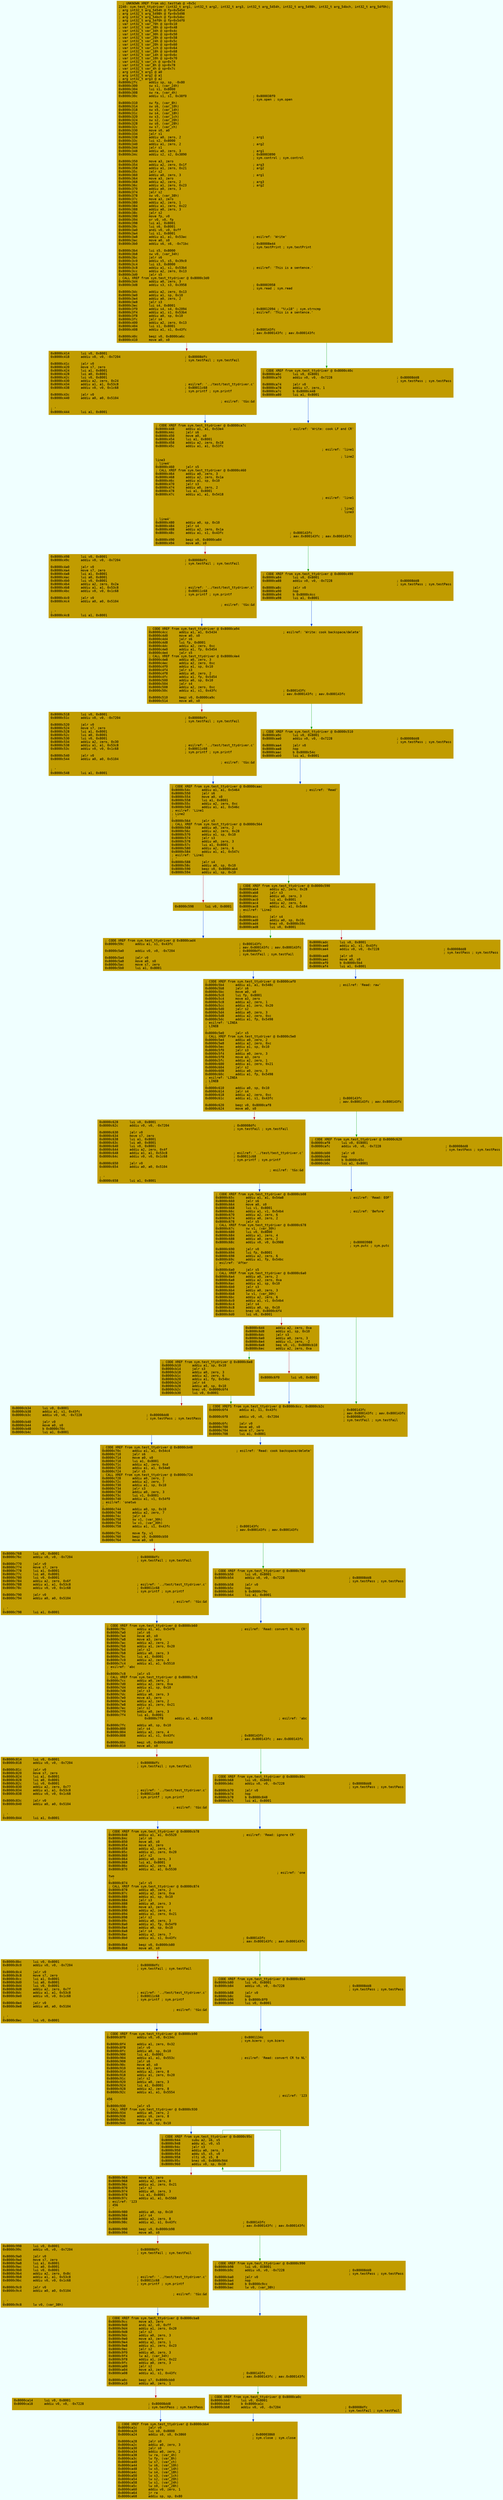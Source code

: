 digraph code {
	graph [bgcolor=azure fontsize=8 fontname="Courier" splines="ortho"];
	node [fillcolor=gray style=filled shape=box];
	edge [arrowhead="normal"];
	"0x8000c2fc" [URL="sym.test_ttydriver/0x8000c2fc", fillcolor="#c19c00",color="#c19c00", fontname="Courier",label="  ; UNKNOWN XREF from obj.testtab @ +0x5c\l2240: sym.test_ttydriver (int32_t arg1, int32_t arg2, int32_t arg3, int32_t arg_5454h, int32_t arg_5498h, int32_t arg_54bch, int32_t arg_54f0h);\l; arg int32_t arg_5454h @ fp+0x5454\l; arg int32_t arg_5498h @ fp+0x5498\l; arg int32_t arg_54bch @ fp+0x54bc\l; arg int32_t arg_54f0h @ fp+0x54f0\l; var int32_t var_70h @ sp+0x10\l; var int32_t var_38h @ sp+0x48\l; var int32_t var_34h @ sp+0x4c\l; var int32_t var_30h @ sp+0x50\l; var int32_t var_28h @ sp+0x58\l; var int32_t var_24h @ sp+0x5c\l; var int32_t var_20h @ sp+0x60\l; var int32_t var_1ch @ sp+0x64\l; var int32_t var_18h @ sp+0x68\l; var int32_t var_14h @ sp+0x6c\l; var int32_t var_10h @ sp+0x70\l; var int32_t var_ch @ sp+0x74\l; var int32_t var_8h @ sp+0x78\l; var int32_t var_4h @ sp+0x7c\l; arg int32_t arg1 @ a0\l; arg int32_t arg2 @ a1\l; arg int32_t arg3 @ a2\l0x8000c2fc      addiu sp, sp, -0x80\l0x8000c300      sw s1, (var_24h)\l0x8000c304      lui s1, 0x8000\l0x8000c308      sw ra, (var_4h)\l0x8000c30c      addiu s1, s1, 0x38f0                                   ; 0x800038f0\l                                                                       ; sym.open ; sym.open\l0x8000c310      sw fp, (var_8h)\l0x8000c314      sw s6, (var_10h)\l0x8000c318      sw s5, (var_14h)\l0x8000c31c      sw s4, (var_18h)\l0x8000c320      sw s3, (var_1ch)\l0x8000c324      sw s2, (var_20h)\l0x8000c328      sw s0, (var_28h)\l0x8000c32c      sw s7, (var_ch)\l0x8000c330      move s0, a0\l0x8000c334      jalr s1\l0x8000c338      addiu a0, zero, 2                                      ; arg1\l0x8000c33c      lui s2, 0x8000\l0x8000c340      addiu a1, zero, 2                                      ; arg2\l0x8000c344      jalr s1\l0x8000c348      addiu a0, zero, 3                                      ; arg1\l0x8000c34c      addiu s2, s2, 0x3890                                   ; 0x80003890\l                                                                       ; sym.control ; sym.control\l0x8000c350      move a3, zero\l0x8000c354      addiu a2, zero, 0x1f                                   ; arg3\l0x8000c358      addiu a1, zero, 0x21                                   ; arg2\l0x8000c35c      jalr s2\l0x8000c360      addiu a0, zero, 3                                      ; arg1\l0x8000c364      move a3, zero\l0x8000c368      addiu a2, zero, 2                                      ; arg3\l0x8000c36c      addiu a1, zero, 0x23                                   ; arg2\l0x8000c370      addiu a0, zero, 3\l0x8000c374      jalr s2\l0x8000c378      sw v0, (var_38h)\l0x8000c37c      move a3, zero\l0x8000c380      addiu a2, zero, 1\l0x8000c384      addiu a1, zero, 0x22\l0x8000c388      addiu a0, zero, 3\l0x8000c38c      jalr s2\l0x8000c390      move fp, v0\l0x8000c394      or v0, v0, fp\l0x8000c398      lui a1, 0x8001\l0x8000c39c      lui s6, 0x8001\l0x8000c3a0      andi v0, v0, 0xff\l0x8000c3a4      lui s1, 0x8001\l0x8000c3a8      addiu a1, a1, 0x53ac                                   ; esilref: 'Write'\l0x8000c3ac      move a0, s0\l0x8000c3b0      addiu s6, s6, -0x71bc                                  ; 0x80008e44\l                                                                       ; sym.testPrint ; sym.testPrint\l0x8000c3b4      lui s5, 0x8000\l0x8000c3b8      sw v0, (var_34h)\l0x8000c3bc      jalr s6\l0x8000c3c0      addiu s5, s5, 0x39c0\l0x8000c3c4      lui s3, 0x8000\l0x8000c3c8      addiu a1, s1, 0x53b4                                   ; esilref: 'This is a sentence.'\l0x8000c3cc      addiu a2, zero, 0x13\l0x8000c3d0      jalr s5\l; CALL XREF from sym.test_ttydriver @ 0x8000c3d0\l0x8000c3d4      addiu a0, zero, 3\l0x8000c3d8      addiu s3, s3, 0x3958                                   ; 0x80003958\l                                                                       ; sym.read ; sym.read\l0x8000c3dc      addiu a2, zero, 0x13\l0x8000c3e0      addiu a1, sp, 0x10\l0x8000c3e4      addiu a0, zero, 2\l0x8000c3e8      jalr s3\l0x8000c3ec      lui s4, 0x8001\l0x8000c3f0      addiu s4, s4, 0x2094                                   ; 0x80012094 ; \"%\\x18\" ; sym.strncmp\l0x8000c3f4      addiu a1, s1, 0x53b4                                   ; esilref: 'This is a sentence.'\l0x8000c3f8      addiu a0, sp, 0x10\l0x8000c3fc      jalr s4\l0x8000c400      addiu a2, zero, 0x13\l0x8000c404      lui s1, 0x8001\l0x8000c408      addiu a1, s1, 0x43fc                                   ; 0x800143fc\l                                                                       ; aav.0x800143fc ; aav.0x800143fc\l0x8000c40c      beqz v0, 0x8000ca6c\l0x8000c410      move a0, s0\l"]
	"0x8000c414" [URL="sym.test_ttydriver/0x8000c414", fillcolor="#c19c00",color="#c19c00", fontname="Courier",label="0x8000c414      lui v0, 0x8001\l0x8000c418      addiu v0, v0, -0x7204                                  ; 0x80008dfc\l                                                                       ; sym.testFail ; sym.testFail\l0x8000c41c      jalr v0\l0x8000c420      move s7, zero\l0x8000c424      lui a1, 0x8001\l0x8000c428      lui a0, 0x8001\l0x8000c42c      lui v0, 0x8001\l0x8000c430      addiu a2, zero, 0x24\l0x8000c434      addiu a1, a1, 0x53c8                                   ; esilref: '../test/test_ttydriver.c'\l0x8000c438      addiu v0, v0, 0x1c68                                   ; 0x80011c68\l                                                                       ; sym.printf ; sym.printf\l0x8000c43c      jalr v0\l0x8000c440      addiu a0, a0, 0x5104                                   \l; esilref: '\t&s:&d\r\l; '\l0x8000c444      lui a1, 0x8001\l"]
	"0x8000c448" [URL="sym.test_ttydriver/0x8000c448", fillcolor="#c19c00",color="#c19c00", fontname="Courier",label="; CODE XREF from sym.test_ttydriver @ 0x8000ca7c\l0x8000c448      addiu a1, a1, 0x53e4                                   ; esilref: 'Write: cook LF and CR'\l0x8000c44c      jalr s6\l0x8000c450      move a0, s0\l0x8000c454      lui a1, 0x8001\l0x8000c458      addiu a2, zero, 0x18\l0x8000c45c      addiu a1, a1, 0x53fc                                   \l; esilref: 'line1\r\l; line2\rline3\l; line4'\l0x8000c460      jalr s5\l; CALL XREF from sym.test_ttydriver @ 0x8000c460\l0x8000c464      addiu a0, zero, 3\l0x8000c468      addiu a2, zero, 0x1a\l0x8000c46c      addiu a1, sp, 0x10\l0x8000c470      jalr s3\l0x8000c474      addiu a0, zero, 2\l0x8000c478      lui a1, 0x8001\l0x8000c47c      addiu a1, a1, 0x5418                                   \l; esilref: 'line1\r\r\l; line2\rline3\r\l; line4'\l0x8000c480      addiu a0, sp, 0x10\l0x8000c484      jalr s4\l0x8000c488      addiu a2, zero, 0x1a\l0x8000c48c      addiu a1, s1, 0x43fc                                   ; 0x800143fc\l                                                                       ; aav.0x800143fc ; aav.0x800143fc\l0x8000c490      beqz v0, 0x8000ca84\l0x8000c494      move a0, s0\l"]
	"0x8000c498" [URL="sym.test_ttydriver/0x8000c498", fillcolor="#c19c00",color="#c19c00", fontname="Courier",label="0x8000c498      lui v0, 0x8001\l0x8000c49c      addiu v0, v0, -0x7204                                  ; 0x80008dfc\l                                                                       ; sym.testFail ; sym.testFail\l0x8000c4a0      jalr v0\l0x8000c4a4      move s7, zero\l0x8000c4a8      lui a1, 0x8001\l0x8000c4ac      lui a0, 0x8001\l0x8000c4b0      lui v0, 0x8001\l0x8000c4b4      addiu a2, zero, 0x2a\l0x8000c4b8      addiu a1, a1, 0x53c8                                   ; esilref: '../test/test_ttydriver.c'\l0x8000c4bc      addiu v0, v0, 0x1c68                                   ; 0x80011c68\l                                                                       ; sym.printf ; sym.printf\l0x8000c4c0      jalr v0\l0x8000c4c4      addiu a0, a0, 0x5104                                   \l; esilref: '\t&s:&d\r\l; '\l0x8000c4c8      lui a1, 0x8001\l"]
	"0x8000c4cc" [URL="sym.test_ttydriver/0x8000c4cc", fillcolor="#c19c00",color="#c19c00", fontname="Courier",label="; CODE XREF from sym.test_ttydriver @ 0x8000ca94\l0x8000c4cc      addiu a1, a1, 0x5434                                   ; esilref: 'Write: cook backspace/delete'\l0x8000c4d0      move a0, s0\l0x8000c4d4      jalr s6\l0x8000c4d8      lui fp, 0x8001\l0x8000c4dc      addiu a2, zero, 0xc\l0x8000c4e0      addiu a1, fp, 0x5454\l0x8000c4e4      jalr s5\l; CALL XREF from sym.test_ttydriver @ 0x8000c4e4\l0x8000c4e8      addiu a0, zero, 3\l0x8000c4ec      addiu a2, zero, 0xc\l0x8000c4f0      addiu a1, sp, 0x10\l0x8000c4f4      jalr s3\l0x8000c4f8      addiu a0, zero, 2\l0x8000c4fc      addiu a1, fp, 0x5454\l0x8000c500      addiu a0, sp, 0x10\l0x8000c504      jalr s4\l0x8000c508      addiu a2, zero, 0xc\l0x8000c50c      addiu a1, s1, 0x43fc                                   ; 0x800143fc\l                                                                       ; aav.0x800143fc ; aav.0x800143fc\l0x8000c510      beqz v0, 0x8000ca9c\l0x8000c514      move a0, s0\l"]
	"0x8000c518" [URL="sym.test_ttydriver/0x8000c518", fillcolor="#c19c00",color="#c19c00", fontname="Courier",label="0x8000c518      lui v0, 0x8001\l0x8000c51c      addiu v0, v0, -0x7204                                  ; 0x80008dfc\l                                                                       ; sym.testFail ; sym.testFail\l0x8000c520      jalr v0\l0x8000c524      move s7, zero\l0x8000c528      lui a1, 0x8001\l0x8000c52c      lui a0, 0x8001\l0x8000c530      lui v0, 0x8001\l0x8000c534      addiu a2, zero, 0x30\l0x8000c538      addiu a1, a1, 0x53c8                                   ; esilref: '../test/test_ttydriver.c'\l0x8000c53c      addiu v0, v0, 0x1c68                                   ; 0x80011c68\l                                                                       ; sym.printf ; sym.printf\l0x8000c540      jalr v0\l0x8000c544      addiu a0, a0, 0x5104                                   \l; esilref: '\t&s:&d\r\l; '\l0x8000c548      lui a1, 0x8001\l"]
	"0x8000c54c" [URL="sym.test_ttydriver/0x8000c54c", fillcolor="#c19c00",color="#c19c00", fontname="Courier",label="; CODE XREF from sym.test_ttydriver @ 0x8000caac\l0x8000c54c      addiu a1, a1, 0x5464                                   ; esilref: 'Read'\l0x8000c550      jalr s6\l0x8000c554      move a0, s0\l0x8000c558      lui a1, 0x8001\l0x8000c55c      addiu a2, zero, 0xc\l0x8000c560      addiu a1, a1, 0x546c                                   \l; esilref: 'Line1\l; Line2\l; '\l0x8000c564      jalr s5\l; CALL XREF from sym.test_ttydriver @ 0x8000c564\l0x8000c568      addiu a0, zero, 2\l0x8000c56c      addiu a2, zero, 0x28\l0x8000c570      addiu a1, sp, 0x10\l0x8000c574      jalr s3\l0x8000c578      addiu a0, zero, 3\l0x8000c57c      lui a1, 0x8001\l0x8000c580      addiu a2, zero, 6\l0x8000c584      addiu a1, a1, 0x547c                                   \l; esilref: 'Line1\l; '\l0x8000c588      jalr s4\l0x8000c58c      addiu a0, sp, 0x10\l0x8000c590      beqz v0, 0x8000cab4\l0x8000c594      addiu a1, sp, 0x10\l"]
	"0x8000c598" [URL="sym.test_ttydriver/0x8000c598", fillcolor="#c19c00",color="#c19c00", fontname="Courier",label="0x8000c598      lui v0, 0x8001\l"]
	"0x8000c59c" [URL="sym.test_ttydriver/0x8000c59c", fillcolor="#c19c00",color="#c19c00", fontname="Courier",label="; CODE XREF from sym.test_ttydriver @ 0x8000cad4\l0x8000c59c      addiu a1, s1, 0x43fc                                   ; 0x800143fc\l                                                                       ; aav.0x800143fc ; aav.0x800143fc\l0x8000c5a0      addiu v0, v0, -0x7204                                  ; 0x80008dfc\l                                                                       ; sym.testFail ; sym.testFail\l0x8000c5a4      jalr v0\l0x8000c5a8      move a0, s0\l0x8000c5ac      move s7, zero\l0x8000c5b0      lui a1, 0x8001\l"]
	"0x8000c5b4" [URL="sym.test_ttydriver/0x8000c5b4", fillcolor="#c19c00",color="#c19c00", fontname="Courier",label="; CODE XREF from sym.test_ttydriver @ 0x8000caf0\l0x8000c5b4      addiu a1, a1, 0x548c                                   ; esilref: 'Read: raw'\l0x8000c5b8      jalr s6\l0x8000c5bc      move a0, s0\l0x8000c5c0      lui fp, 0x8001\l0x8000c5c4      move a3, zero\l0x8000c5c8      addiu a2, zero, 1\l0x8000c5cc      addiu a1, zero, 0x20\l0x8000c5d0      jalr s2\l0x8000c5d4      addiu a0, zero, 3\l0x8000c5d8      addiu a2, zero, 0xc\l0x8000c5dc      addiu a1, fp, 0x5498                                   \l; esilref: 'LINEA\l; LINEB\l; '\l0x8000c5e0      jalr s5\l; CALL XREF from sym.test_ttydriver @ 0x8000c5e0\l0x8000c5e4      addiu a0, zero, 2\l0x8000c5e8      addiu a2, zero, 0xc\l0x8000c5ec      addiu a1, sp, 0x10\l0x8000c5f0      jalr s3\l0x8000c5f4      addiu a0, zero, 3\l0x8000c5f8      move a3, zero\l0x8000c5fc      addiu a2, zero, 1\l0x8000c600      addiu a1, zero, 0x21\l0x8000c604      jalr s2\l0x8000c608      addiu a0, zero, 3\l0x8000c60c      addiu a1, fp, 0x5498                                   \l; esilref: 'LINEA\l; LINEB\l; '\l0x8000c610      addiu a0, sp, 0x10\l0x8000c614      jalr s4\l0x8000c618      addiu a2, zero, 0xc\l0x8000c61c      addiu a1, s1, 0x43fc                                   ; 0x800143fc\l                                                                       ; aav.0x800143fc ; aav.0x800143fc\l0x8000c620      beqz v0, 0x8000caf8\l0x8000c624      move a0, s0\l"]
	"0x8000c628" [URL="sym.test_ttydriver/0x8000c628", fillcolor="#c19c00",color="#c19c00", fontname="Courier",label="0x8000c628      lui v0, 0x8001\l0x8000c62c      addiu v0, v0, -0x7204                                  ; 0x80008dfc\l                                                                       ; sym.testFail ; sym.testFail\l0x8000c630      jalr v0\l0x8000c634      move s7, zero\l0x8000c638      lui a1, 0x8001\l0x8000c63c      lui a0, 0x8001\l0x8000c640      lui v0, 0x8001\l0x8000c644      addiu a2, zero, 0x4f\l0x8000c648      addiu a1, a1, 0x53c8                                   ; esilref: '../test/test_ttydriver.c'\l0x8000c64c      addiu v0, v0, 0x1c68                                   ; 0x80011c68\l                                                                       ; sym.printf ; sym.printf\l0x8000c650      jalr v0\l0x8000c654      addiu a0, a0, 0x5104                                   \l; esilref: '\t&s:&d\r\l; '\l0x8000c658      lui a1, 0x8001\l"]
	"0x8000c65c" [URL="sym.test_ttydriver/0x8000c65c", fillcolor="#c19c00",color="#c19c00", fontname="Courier",label="; CODE XREF from sym.test_ttydriver @ 0x8000cb08\l0x8000c65c      addiu a1, a1, 0x54a8                                   ; esilref: 'Read: EOF'\l0x8000c660      jalr s6\l0x8000c664      move a0, s0\l0x8000c668      lui v1, 0x8001\l0x8000c66c      addiu a1, v1, 0x54b4                                   ; esilref: 'Before'\l0x8000c670      addiu a2, zero, 6\l0x8000c674      addiu a0, zero, 2\l0x8000c678      jalr s5\l; CALL XREF from sym.test_ttydriver @ 0x8000c678\l0x8000c67c      sw v1, (var_30h)\l0x8000c680      lui v0, 0x8000\l0x8000c684      addiu a1, zero, 4\l0x8000c688      addiu a0, zero, 2\l0x8000c68c      addiu v0, v0, 0x3988                                   ; 0x80003988\l                                                                       ; sym.putc ; sym.putc\l0x8000c690      jalr v0\l0x8000c694      lui fp, 0x8001\l0x8000c698      addiu a2, zero, 6\l0x8000c69c      addiu a1, fp, 0x54bc                                   \l; esilref: 'After\l; '\l0x8000c6a0      jalr s5\l; CALL XREF from sym.test_ttydriver @ 0x8000c6a0\l0x8000c6a4      addiu a0, zero, 2\l0x8000c6a8      addiu a2, zero, 0xa\l0x8000c6ac      addiu a1, sp, 0x10\l0x8000c6b0      jalr s3\l0x8000c6b4      addiu a0, zero, 3\l0x8000c6b8      lw v1, (var_30h)\l0x8000c6bc      addiu a2, zero, 6\l0x8000c6c0      addiu a1, v1, 0x54b4\l0x8000c6c4      jalr s4\l0x8000c6c8      addiu a0, sp, 0x10\l0x8000c6cc      bnez v0, 0x8000c6f4\l0x8000c6d0      lui v0, 0x8001\l"]
	"0x8000c6d4" [URL="sym.test_ttydriver/0x8000c6d4", fillcolor="#c19c00",color="#c19c00", fontname="Courier",label="0x8000c6d4      addiu a2, zero, 0xa\l0x8000c6d8      addiu a1, sp, 0x10\l0x8000c6dc      jalr s3\l0x8000c6e0      addiu a0, zero, 3\l0x8000c6e4      addiu v1, zero, -2\l0x8000c6e8      beq v0, v1, 0x8000cb10\l0x8000c6ec      addiu a2, zero, 0xa\l"]
	"0x8000c6f0" [URL="sym.test_ttydriver/0x8000c6f0", fillcolor="#c19c00",color="#c19c00", fontname="Courier",label="0x8000c6f0      lui v0, 0x8001\l"]
	"0x8000c6f4" [URL="sym.test_ttydriver/0x8000c6f4", fillcolor="#c19c00",color="#c19c00", fontname="Courier",label="; CODE XREFS from sym.test_ttydriver @ 0x8000c6cc, 0x8000cb2c\l0x8000c6f4      addiu a1, s1, 0x43fc                                   ; 0x800143fc\l                                                                       ; aav.0x800143fc ; aav.0x800143fc\l0x8000c6f8      addiu v0, v0, -0x7204                                  ; 0x80008dfc\l                                                                       ; sym.testFail ; sym.testFail\l0x8000c6fc      jalr v0\l0x8000c700      move a0, s0\l0x8000c704      move s7, zero\l0x8000c708      lui a1, 0x8001\l"]
	"0x8000c70c" [URL="sym.test_ttydriver/0x8000c70c", fillcolor="#c19c00",color="#c19c00", fontname="Courier",label="; CODE XREF from sym.test_ttydriver @ 0x8000cb48\l0x8000c70c      addiu a1, a1, 0x54c4                                   ; esilref: 'Read: cook backspace/delete'\l0x8000c710      jalr s6\l0x8000c714      move a0, s0\l0x8000c718      lui a1, 0x8001\l0x8000c71c      addiu a2, zero, 0xd\l0x8000c720      addiu a1, a1, 0x54e0\l0x8000c724      jalr s5\l; CALL XREF from sym.test_ttydriver @ 0x8000c724\l0x8000c728      addiu a0, zero, 2\l0x8000c72c      addiu a2, zero, 7\l0x8000c730      addiu a1, sp, 0x10\l0x8000c734      jalr s3\l0x8000c738      addiu a0, zero, 3\l0x8000c73c      lui v1, 0x8001\l0x8000c740      addiu a1, v1, 0x54f0                                   \l; esilref: 'onetwo\l; '\l0x8000c744      addiu a0, sp, 0x10\l0x8000c748      addiu a2, zero, 7\l0x8000c74c      jalr s4\l0x8000c750      sw v1, (var_30h)\l0x8000c754      lw v1, (var_30h)\l0x8000c758      addiu a1, s1, 0x43fc                                   ; 0x800143fc\l                                                                       ; aav.0x800143fc ; aav.0x800143fc\l0x8000c75c      move fp, v1\l0x8000c760      beqz v0, 0x8000cb50\l0x8000c764      move a0, s0\l"]
	"0x8000c768" [URL="sym.test_ttydriver/0x8000c768", fillcolor="#c19c00",color="#c19c00", fontname="Courier",label="0x8000c768      lui v0, 0x8001\l0x8000c76c      addiu v0, v0, -0x7204                                  ; 0x80008dfc\l                                                                       ; sym.testFail ; sym.testFail\l0x8000c770      jalr v0\l0x8000c774      move s7, zero\l0x8000c778      lui a1, 0x8001\l0x8000c77c      lui a0, 0x8001\l0x8000c780      lui v0, 0x8001\l0x8000c784      addiu a2, zero, 0x6f\l0x8000c788      addiu a1, a1, 0x53c8                                   ; esilref: '../test/test_ttydriver.c'\l0x8000c78c      addiu v0, v0, 0x1c68                                   ; 0x80011c68\l                                                                       ; sym.printf ; sym.printf\l0x8000c790      jalr v0\l0x8000c794      addiu a0, a0, 0x5104                                   \l; esilref: '\t&s:&d\r\l; '\l0x8000c798      lui a1, 0x8001\l"]
	"0x8000c79c" [URL="sym.test_ttydriver/0x8000c79c", fillcolor="#c19c00",color="#c19c00", fontname="Courier",label="; CODE XREF from sym.test_ttydriver @ 0x8000cb60\l0x8000c79c      addiu a1, a1, 0x54f8                                   ; esilref: 'Read: convert NL to CR'\l0x8000c7a0      jalr s6\l0x8000c7a4      move a0, s0\l0x8000c7a8      move a3, zero\l0x8000c7ac      addiu a2, zero, 2\l0x8000c7b0      addiu a1, zero, 0x20\l0x8000c7b4      jalr s2\l0x8000c7b8      addiu a0, zero, 3\l0x8000c7bc      lui a1, 0x8001\l0x8000c7c0      addiu a2, zero, 4\l0x8000c7c4      addiu a1, a1, 0x5510                                   \l; esilref: 'abc\l; '\l0x8000c7c8      jalr s5\l; CALL XREF from sym.test_ttydriver @ 0x8000c7c8\l0x8000c7cc      addiu a0, zero, 2\l0x8000c7d0      addiu a2, zero, 0xa\l0x8000c7d4      addiu a1, sp, 0x10\l0x8000c7d8      jalr s3\l0x8000c7dc      addiu a0, zero, 3\l0x8000c7e0      move a3, zero\l0x8000c7e4      addiu a2, zero, 2\l0x8000c7e8      addiu a1, zero, 0x21\l0x8000c7ec      jalr s2\l0x8000c7f0      addiu a0, zero, 3\l0x8000c7f4      lui a1, 0x8001\l0x8000c7f8      addiu a1, a1, 0x5518                                   ; esilref: 'abc\r'\l0x8000c7fc      addiu a0, sp, 0x10\l0x8000c800      jalr s4\l0x8000c804      addiu a2, zero, 4\l0x8000c808      addiu a1, s1, 0x43fc                                   ; 0x800143fc\l                                                                       ; aav.0x800143fc ; aav.0x800143fc\l0x8000c80c      beqz v0, 0x8000cb68\l0x8000c810      move a0, s0\l"]
	"0x8000c814" [URL="sym.test_ttydriver/0x8000c814", fillcolor="#c19c00",color="#c19c00", fontname="Courier",label="0x8000c814      lui v0, 0x8001\l0x8000c818      addiu v0, v0, -0x7204                                  ; 0x80008dfc\l                                                                       ; sym.testFail ; sym.testFail\l0x8000c81c      jalr v0\l0x8000c820      move s7, zero\l0x8000c824      lui a1, 0x8001\l0x8000c828      lui a0, 0x8001\l0x8000c82c      lui v0, 0x8001\l0x8000c830      addiu a2, zero, 0x77\l0x8000c834      addiu a1, a1, 0x53c8                                   ; esilref: '../test/test_ttydriver.c'\l0x8000c838      addiu v0, v0, 0x1c68                                   ; 0x80011c68\l                                                                       ; sym.printf ; sym.printf\l0x8000c83c      jalr v0\l0x8000c840      addiu a0, a0, 0x5104                                   \l; esilref: '\t&s:&d\r\l; '\l0x8000c844      lui a1, 0x8001\l"]
	"0x8000c848" [URL="sym.test_ttydriver/0x8000c848", fillcolor="#c19c00",color="#c19c00", fontname="Courier",label="; CODE XREF from sym.test_ttydriver @ 0x8000cb78\l0x8000c848      addiu a1, a1, 0x5520                                   ; esilref: 'Read: ignore CR'\l0x8000c84c      jalr s6\l0x8000c850      move a0, s0\l0x8000c854      move a3, zero\l0x8000c858      addiu a2, zero, 4\l0x8000c85c      addiu a1, zero, 0x20\l0x8000c860      jalr s2\l0x8000c864      addiu a0, zero, 3\l0x8000c868      lui a1, 0x8001\l0x8000c86c      addiu a2, zero, 8\l0x8000c870      addiu a1, a1, 0x5530                                   \l; esilref: 'one\rtwo\l; '\l0x8000c874      jalr s5\l; CALL XREF from sym.test_ttydriver @ 0x8000c874\l0x8000c878      addiu a0, zero, 2\l0x8000c87c      addiu a2, zero, 0xa\l0x8000c880      addiu a1, sp, 0x10\l0x8000c884      jalr s3\l0x8000c888      addiu a0, zero, 3\l0x8000c88c      move a3, zero\l0x8000c890      addiu a2, zero, 4\l0x8000c894      addiu a1, zero, 0x21\l0x8000c898      jalr s2\l0x8000c89c      addiu a0, zero, 3\l0x8000c8a0      addiu a1, fp, 0x54f0\l0x8000c8a4      addiu a0, sp, 0x10\l0x8000c8a8      jalr s4\l0x8000c8ac      addiu a2, zero, 7\l0x8000c8b0      addiu a1, s1, 0x43fc                                   ; 0x800143fc\l                                                                       ; aav.0x800143fc ; aav.0x800143fc\l0x8000c8b4      beqz v0, 0x8000cb80\l0x8000c8b8      move a0, s0\l"]
	"0x8000c8bc" [URL="sym.test_ttydriver/0x8000c8bc", fillcolor="#c19c00",color="#c19c00", fontname="Courier",label="0x8000c8bc      lui v0, 0x8001\l0x8000c8c0      addiu v0, v0, -0x7204                                  ; 0x80008dfc\l                                                                       ; sym.testFail ; sym.testFail\l0x8000c8c4      jalr v0\l0x8000c8c8      move s7, zero\l0x8000c8cc      lui a1, 0x8001\l0x8000c8d0      lui a0, 0x8001\l0x8000c8d4      lui v0, 0x8001\l0x8000c8d8      addiu a2, zero, 0x7f\l0x8000c8dc      addiu a1, a1, 0x53c8                                   ; esilref: '../test/test_ttydriver.c'\l0x8000c8e0      addiu v0, v0, 0x1c68                                   ; 0x80011c68\l                                                                       ; sym.printf ; sym.printf\l0x8000c8e4      jalr v0\l0x8000c8e8      addiu a0, a0, 0x5104                                   \l; esilref: '\t&s:&d\r\l; '\l0x8000c8ec      lui v0, 0x8001\l"]
	"0x8000c8f0" [URL="sym.test_ttydriver/0x8000c8f0", fillcolor="#c19c00",color="#c19c00", fontname="Courier",label="; CODE XREF from sym.test_ttydriver @ 0x8000cb90\l0x8000c8f0      addiu v0, v0, 0x134c                                   ; 0x8001134c\l                                                                       ; sym.bzero ; sym.bzero\l0x8000c8f4      addiu a1, zero, 0x32\l0x8000c8f8      jalr v0\l0x8000c8fc      addiu a0, sp, 0x10\l0x8000c900      lui a1, 0x8001\l0x8000c904      addiu a1, a1, 0x553c                                   ; esilref: 'Read: convert CR to NL'\l0x8000c908      jalr s6\l0x8000c90c      move a0, s0\l0x8000c910      move a3, zero\l0x8000c914      addiu a2, zero, 8\l0x8000c918      addiu a1, zero, 0x20\l0x8000c91c      jalr s2\l0x8000c920      addiu a0, zero, 3\l0x8000c924      lui a1, 0x8001\l0x8000c928      addiu a2, zero, 8\l0x8000c92c      addiu a1, a1, 0x5554                                   \l; esilref: '123\r456\l; '\l0x8000c930      jalr s5\l; CALL XREF from sym.test_ttydriver @ 0x8000c930\l0x8000c934      addiu a0, zero, 2\l0x8000c938      addiu s6, zero, 8\l0x8000c93c      move s5, zero\l0x8000c940      addiu v0, sp, 0x10\l"]
	"0x8000c944" [URL="sym.test_ttydriver/0x8000c944", fillcolor="#c19c00",color="#c19c00", fontname="Courier",label="; CODE XREF from sym.test_ttydriver @ 0x8000c95c\l0x8000c944      subu a2, s6, s5\l0x8000c948      addu a1, v0, s5\l0x8000c94c      jalr s3\l0x8000c950      addiu a0, zero, 3\l0x8000c954      addu s5, s5, v0\l0x8000c958      slti v0, s5, 8\l0x8000c95c      bnez v0, 0x8000c944\l0x8000c960      addiu v0, sp, 0x10\l"]
	"0x8000c964" [URL="sym.test_ttydriver/0x8000c964", fillcolor="#c19c00",color="#c19c00", fontname="Courier",label="0x8000c964      move a3, zero\l0x8000c968      addiu a2, zero, 8\l0x8000c96c      addiu a1, zero, 0x21\l0x8000c970      jalr s2\l0x8000c974      addiu a0, zero, 3\l0x8000c978      lui a1, 0x8001\l0x8000c97c      addiu a1, a1, 0x5560                                   \l; esilref: '123\l; 456\l; '\l0x8000c980      addiu a0, sp, 0x10\l0x8000c984      jalr s4\l0x8000c988      addiu a2, zero, 8\l0x8000c98c      addiu a1, s1, 0x43fc                                   ; 0x800143fc\l                                                                       ; aav.0x800143fc ; aav.0x800143fc\l0x8000c990      beqz v0, 0x8000cb98\l0x8000c994      move a0, s0\l"]
	"0x8000c998" [URL="sym.test_ttydriver/0x8000c998", fillcolor="#c19c00",color="#c19c00", fontname="Courier",label="0x8000c998      lui v0, 0x8001\l0x8000c99c      addiu v0, v0, -0x7204                                  ; 0x80008dfc\l                                                                       ; sym.testFail ; sym.testFail\l0x8000c9a0      jalr v0\l0x8000c9a4      move s7, zero\l0x8000c9a8      lui a1, 0x8001\l0x8000c9ac      lui a0, 0x8001\l0x8000c9b0      lui v0, 0x8001\l0x8000c9b4      addiu a2, zero, 0x8c\l0x8000c9b8      addiu a1, a1, 0x53c8                                   ; esilref: '../test/test_ttydriver.c'\l0x8000c9bc      addiu v0, v0, 0x1c68                                   ; 0x80011c68\l                                                                       ; sym.printf ; sym.printf\l0x8000c9c0      jalr v0\l0x8000c9c4      addiu a0, a0, 0x5104                                   \l; esilref: '\t&s:&d\r\l; '\l0x8000c9c8      lw v0, (var_38h)\l"]
	"0x8000c9cc" [URL="sym.test_ttydriver/0x8000c9cc", fillcolor="#c19c00",color="#c19c00", fontname="Courier",label="; CODE XREF from sym.test_ttydriver @ 0x8000cba8\l0x8000c9cc      move a3, zero\l0x8000c9d0      andi a2, v0, 0xff\l0x8000c9d4      addiu a1, zero, 0x20\l0x8000c9d8      jalr s2\l0x8000c9dc      addiu a0, zero, 3\l0x8000c9e0      move a3, zero\l0x8000c9e4      addiu a2, zero, 1\l0x8000c9e8      addiu a1, zero, 0x23\l0x8000c9ec      jalr s2\l0x8000c9f0      addiu a0, zero, 3\l0x8000c9f4      lw a2, (var_34h)\l0x8000c9f8      addiu a1, zero, 0x22\l0x8000c9fc      addiu a0, zero, 3\l0x8000ca00      jalr s2\l0x8000ca04      move a3, zero\l0x8000ca08      addiu a1, s1, 0x43fc                                   ; 0x800143fc\l                                                                       ; aav.0x800143fc ; aav.0x800143fc\l0x8000ca0c      beqz s7, 0x8000cbb0\l0x8000ca10      addiu a0, zero, 1\l"]
	"0x8000ca14" [URL="sym.test_ttydriver/0x8000ca14", fillcolor="#c19c00",color="#c19c00", fontname="Courier",label="0x8000ca14      lui v0, 0x8001\l0x8000ca18      addiu v0, v0, -0x7228                                  ; 0x80008dd8\l                                                                       ; sym.testPass ; sym.testPass\l"]
	"0x8000ca1c" [URL="sym.test_ttydriver/0x8000ca1c", fillcolor="#c19c00",color="#c19c00", fontname="Courier",label="; CODE XREF from sym.test_ttydriver @ 0x8000cbb4\l0x8000ca1c      jalr v0\l0x8000ca20      lui s0, 0x8000\l0x8000ca24      addiu s0, s0, 0x3860                                   ; 0x80003860\l                                                                       ; sym.close ; sym.close\l0x8000ca28      jalr s0\l0x8000ca2c      addiu a0, zero, 3\l0x8000ca30      jalr s0\l0x8000ca34      addiu a0, zero, 2\l0x8000ca38      lw ra, (var_4h)\l0x8000ca3c      lw fp, (var_8h)\l0x8000ca40      lw s7, (var_ch)\l0x8000ca44      lw s6, (var_10h)\l0x8000ca48      lw s5, (var_14h)\l0x8000ca4c      lw s4, (var_18h)\l0x8000ca50      lw s3, (var_1ch)\l0x8000ca54      lw s2, (var_20h)\l0x8000ca58      lw s1, (var_24h)\l0x8000ca5c      lw s0, (var_28h)\l0x8000ca60      addiu v0, zero, 1\l0x8000ca64      jr ra\l0x8000ca68      addiu sp, sp, 0x80\l"]
	"0x8000ca6c" [URL="sym.test_ttydriver/0x8000ca6c", fillcolor="#c19c00",color="#c19c00", fontname="Courier",label="; CODE XREF from sym.test_ttydriver @ 0x8000c40c\l0x8000ca6c      lui v0, 0x8001\l0x8000ca70      addiu v0, v0, -0x7228                                  ; 0x80008dd8\l                                                                       ; sym.testPass ; sym.testPass\l0x8000ca74      jalr v0\l0x8000ca78      addiu s7, zero, 1\l0x8000ca7c      b 0x8000c448\l0x8000ca80      lui a1, 0x8001\l"]
	"0x8000ca84" [URL="sym.test_ttydriver/0x8000ca84", fillcolor="#c19c00",color="#c19c00", fontname="Courier",label="; CODE XREF from sym.test_ttydriver @ 0x8000c490\l0x8000ca84      lui v0, 0x8001\l0x8000ca88      addiu v0, v0, -0x7228                                  ; 0x80008dd8\l                                                                       ; sym.testPass ; sym.testPass\l0x8000ca8c      jalr v0\l0x8000ca90      nop\l0x8000ca94      b 0x8000c4cc\l0x8000ca98      lui a1, 0x8001\l"]
	"0x8000ca9c" [URL="sym.test_ttydriver/0x8000ca9c", fillcolor="#c19c00",color="#c19c00", fontname="Courier",label="; CODE XREF from sym.test_ttydriver @ 0x8000c510\l0x8000ca9c      lui v0, 0x8001\l0x8000caa0      addiu v0, v0, -0x7228                                  ; 0x80008dd8\l                                                                       ; sym.testPass ; sym.testPass\l0x8000caa4      jalr v0\l0x8000caa8      nop\l0x8000caac      b 0x8000c54c\l0x8000cab0      lui a1, 0x8001\l"]
	"0x8000cab4" [URL="sym.test_ttydriver/0x8000cab4", fillcolor="#c19c00",color="#c19c00", fontname="Courier",label="; CODE XREF from sym.test_ttydriver @ 0x8000c590\l0x8000cab4      addiu a2, zero, 0x28\l0x8000cab8      jalr s3\l0x8000cabc      addiu a0, zero, 3\l0x8000cac0      lui a1, 0x8001\l0x8000cac4      addiu a2, zero, 6\l0x8000cac8      addiu a1, a1, 0x5484                                   \l; esilref: 'Line2\l; '\l0x8000cacc      jalr s4\l0x8000cad0      addiu a0, sp, 0x10\l0x8000cad4      bnez v0, 0x8000c59c\l0x8000cad8      lui v0, 0x8001\l"]
	"0x8000cadc" [URL="sym.test_ttydriver/0x8000cadc", fillcolor="#c19c00",color="#c19c00", fontname="Courier",label="0x8000cadc      lui v0, 0x8001\l0x8000cae0      addiu a1, s1, 0x43fc\l0x8000cae4      addiu v0, v0, -0x7228                                  ; 0x80008dd8\l                                                                       ; sym.testPass ; sym.testPass\l0x8000cae8      jalr v0\l0x8000caec      move a0, s0\l0x8000caf0      b 0x8000c5b4\l0x8000caf4      lui a1, 0x8001\l"]
	"0x8000caf8" [URL="sym.test_ttydriver/0x8000caf8", fillcolor="#c19c00",color="#c19c00", fontname="Courier",label="; CODE XREF from sym.test_ttydriver @ 0x8000c620\l0x8000caf8      lui v0, 0x8001\l0x8000cafc      addiu v0, v0, -0x7228                                  ; 0x80008dd8\l                                                                       ; sym.testPass ; sym.testPass\l0x8000cb00      jalr v0\l0x8000cb04      nop\l0x8000cb08      b 0x8000c65c\l0x8000cb0c      lui a1, 0x8001\l"]
	"0x8000cb10" [URL="sym.test_ttydriver/0x8000cb10", fillcolor="#c19c00",color="#c19c00", fontname="Courier",label="; CODE XREF from sym.test_ttydriver @ 0x8000c6e8\l0x8000cb10      addiu a1, sp, 0x10\l0x8000cb14      jalr s3\l0x8000cb18      addiu a0, zero, 3\l0x8000cb1c      addiu a2, zero, 6\l0x8000cb20      addiu a1, fp, 0x54bc\l0x8000cb24      jalr s4\l0x8000cb28      addiu a0, sp, 0x10\l0x8000cb2c      bnez v0, 0x8000c6f4\l0x8000cb30      lui v0, 0x8001\l"]
	"0x8000cb34" [URL="sym.test_ttydriver/0x8000cb34", fillcolor="#c19c00",color="#c19c00", fontname="Courier",label="0x8000cb34      lui v0, 0x8001\l0x8000cb38      addiu a1, s1, 0x43fc\l0x8000cb3c      addiu v0, v0, -0x7228                                  ; 0x80008dd8\l                                                                       ; sym.testPass ; sym.testPass\l0x8000cb40      jalr v0\l0x8000cb44      move a0, s0\l0x8000cb48      b 0x8000c70c\l0x8000cb4c      lui a1, 0x8001\l"]
	"0x8000cb50" [URL="sym.test_ttydriver/0x8000cb50", fillcolor="#c19c00",color="#c19c00", fontname="Courier",label="; CODE XREF from sym.test_ttydriver @ 0x8000c760\l0x8000cb50      lui v0, 0x8001\l0x8000cb54      addiu v0, v0, -0x7228                                  ; 0x80008dd8\l                                                                       ; sym.testPass ; sym.testPass\l0x8000cb58      jalr v0\l0x8000cb5c      nop\l0x8000cb60      b 0x8000c79c\l0x8000cb64      lui a1, 0x8001\l"]
	"0x8000cb68" [URL="sym.test_ttydriver/0x8000cb68", fillcolor="#c19c00",color="#c19c00", fontname="Courier",label="; CODE XREF from sym.test_ttydriver @ 0x8000c80c\l0x8000cb68      lui v0, 0x8001\l0x8000cb6c      addiu v0, v0, -0x7228                                  ; 0x80008dd8\l                                                                       ; sym.testPass ; sym.testPass\l0x8000cb70      jalr v0\l0x8000cb74      nop\l0x8000cb78      b 0x8000c848\l0x8000cb7c      lui a1, 0x8001\l"]
	"0x8000cb80" [URL="sym.test_ttydriver/0x8000cb80", fillcolor="#c19c00",color="#c19c00", fontname="Courier",label="; CODE XREF from sym.test_ttydriver @ 0x8000c8b4\l0x8000cb80      lui v0, 0x8001\l0x8000cb84      addiu v0, v0, -0x7228                                  ; 0x80008dd8\l                                                                       ; sym.testPass ; sym.testPass\l0x8000cb88      jalr v0\l0x8000cb8c      nop\l0x8000cb90      b 0x8000c8f0\l0x8000cb94      lui v0, 0x8001\l"]
	"0x8000cb98" [URL="sym.test_ttydriver/0x8000cb98", fillcolor="#c19c00",color="#c19c00", fontname="Courier",label="; CODE XREF from sym.test_ttydriver @ 0x8000c990\l0x8000cb98      lui v0, 0x8001\l0x8000cb9c      addiu v0, v0, -0x7228                                  ; 0x80008dd8\l                                                                       ; sym.testPass ; sym.testPass\l0x8000cba0      jalr v0\l0x8000cba4      nop\l0x8000cba8      b 0x8000c9cc\l0x8000cbac      lw v0, (var_38h)\l"]
	"0x8000cbb0" [URL="sym.test_ttydriver/0x8000cbb0", fillcolor="#c19c00",color="#c19c00", fontname="Courier",label="; CODE XREF from sym.test_ttydriver @ 0x8000ca0c\l0x8000cbb0      lui v0, 0x8001\l0x8000cbb4      b 0x8000ca1c\l0x8000cbb8      addiu v0, v0, -0x7204                                  ; 0x80008dfc\l                                                                       ; sym.testFail ; sym.testFail\l"]
        "0x8000c2fc" -> "0x8000ca6c" [color="#13a10e"];
        "0x8000c2fc" -> "0x8000c414" [color="#c50f1f"];
        "0x8000c414" -> "0x8000c448" [color="#0037da"];
        "0x8000c448" -> "0x8000ca84" [color="#13a10e"];
        "0x8000c448" -> "0x8000c498" [color="#c50f1f"];
        "0x8000c498" -> "0x8000c4cc" [color="#0037da"];
        "0x8000c4cc" -> "0x8000ca9c" [color="#13a10e"];
        "0x8000c4cc" -> "0x8000c518" [color="#c50f1f"];
        "0x8000c518" -> "0x8000c54c" [color="#0037da"];
        "0x8000c54c" -> "0x8000cab4" [color="#13a10e"];
        "0x8000c54c" -> "0x8000c598" [color="#c50f1f"];
        "0x8000c598" -> "0x8000c59c" [color="#0037da"];
        "0x8000c59c" -> "0x8000c5b4" [color="#0037da"];
        "0x8000c5b4" -> "0x8000caf8" [color="#13a10e"];
        "0x8000c5b4" -> "0x8000c628" [color="#c50f1f"];
        "0x8000c628" -> "0x8000c65c" [color="#0037da"];
        "0x8000c65c" -> "0x8000c6f4" [color="#13a10e"];
        "0x8000c65c" -> "0x8000c6d4" [color="#c50f1f"];
        "0x8000c6d4" -> "0x8000cb10" [color="#13a10e"];
        "0x8000c6d4" -> "0x8000c6f0" [color="#c50f1f"];
        "0x8000c6f0" -> "0x8000c6f4" [color="#0037da"];
        "0x8000c6f4" -> "0x8000c70c" [color="#0037da"];
        "0x8000c70c" -> "0x8000cb50" [color="#13a10e"];
        "0x8000c70c" -> "0x8000c768" [color="#c50f1f"];
        "0x8000c768" -> "0x8000c79c" [color="#0037da"];
        "0x8000c79c" -> "0x8000cb68" [color="#13a10e"];
        "0x8000c79c" -> "0x8000c814" [color="#c50f1f"];
        "0x8000c814" -> "0x8000c848" [color="#0037da"];
        "0x8000c848" -> "0x8000cb80" [color="#13a10e"];
        "0x8000c848" -> "0x8000c8bc" [color="#c50f1f"];
        "0x8000c8bc" -> "0x8000c8f0" [color="#0037da"];
        "0x8000c8f0" -> "0x8000c944" [color="#0037da"];
        "0x8000c944" -> "0x8000c944" [color="#13a10e"];
        "0x8000c944" -> "0x8000c964" [color="#c50f1f"];
        "0x8000c964" -> "0x8000cb98" [color="#13a10e"];
        "0x8000c964" -> "0x8000c998" [color="#c50f1f"];
        "0x8000c998" -> "0x8000c9cc" [color="#0037da"];
        "0x8000c9cc" -> "0x8000cbb0" [color="#13a10e"];
        "0x8000c9cc" -> "0x8000ca14" [color="#c50f1f"];
        "0x8000ca14" -> "0x8000ca1c" [color="#0037da"];
        "0x8000ca6c" -> "0x8000c448" [color="#0037da"];
        "0x8000ca84" -> "0x8000c4cc" [color="#0037da"];
        "0x8000ca9c" -> "0x8000c54c" [color="#0037da"];
        "0x8000cab4" -> "0x8000c59c" [color="#13a10e"];
        "0x8000cab4" -> "0x8000cadc" [color="#c50f1f"];
        "0x8000cadc" -> "0x8000c5b4" [color="#0037da"];
        "0x8000caf8" -> "0x8000c65c" [color="#0037da"];
        "0x8000cb10" -> "0x8000c6f4" [color="#13a10e"];
        "0x8000cb10" -> "0x8000cb34" [color="#c50f1f"];
        "0x8000cb34" -> "0x8000c70c" [color="#0037da"];
        "0x8000cb50" -> "0x8000c79c" [color="#0037da"];
        "0x8000cb68" -> "0x8000c848" [color="#0037da"];
        "0x8000cb80" -> "0x8000c8f0" [color="#0037da"];
        "0x8000cb98" -> "0x8000c9cc" [color="#0037da"];
        "0x8000cbb0" -> "0x8000ca1c" [color="#0037da"];
}
